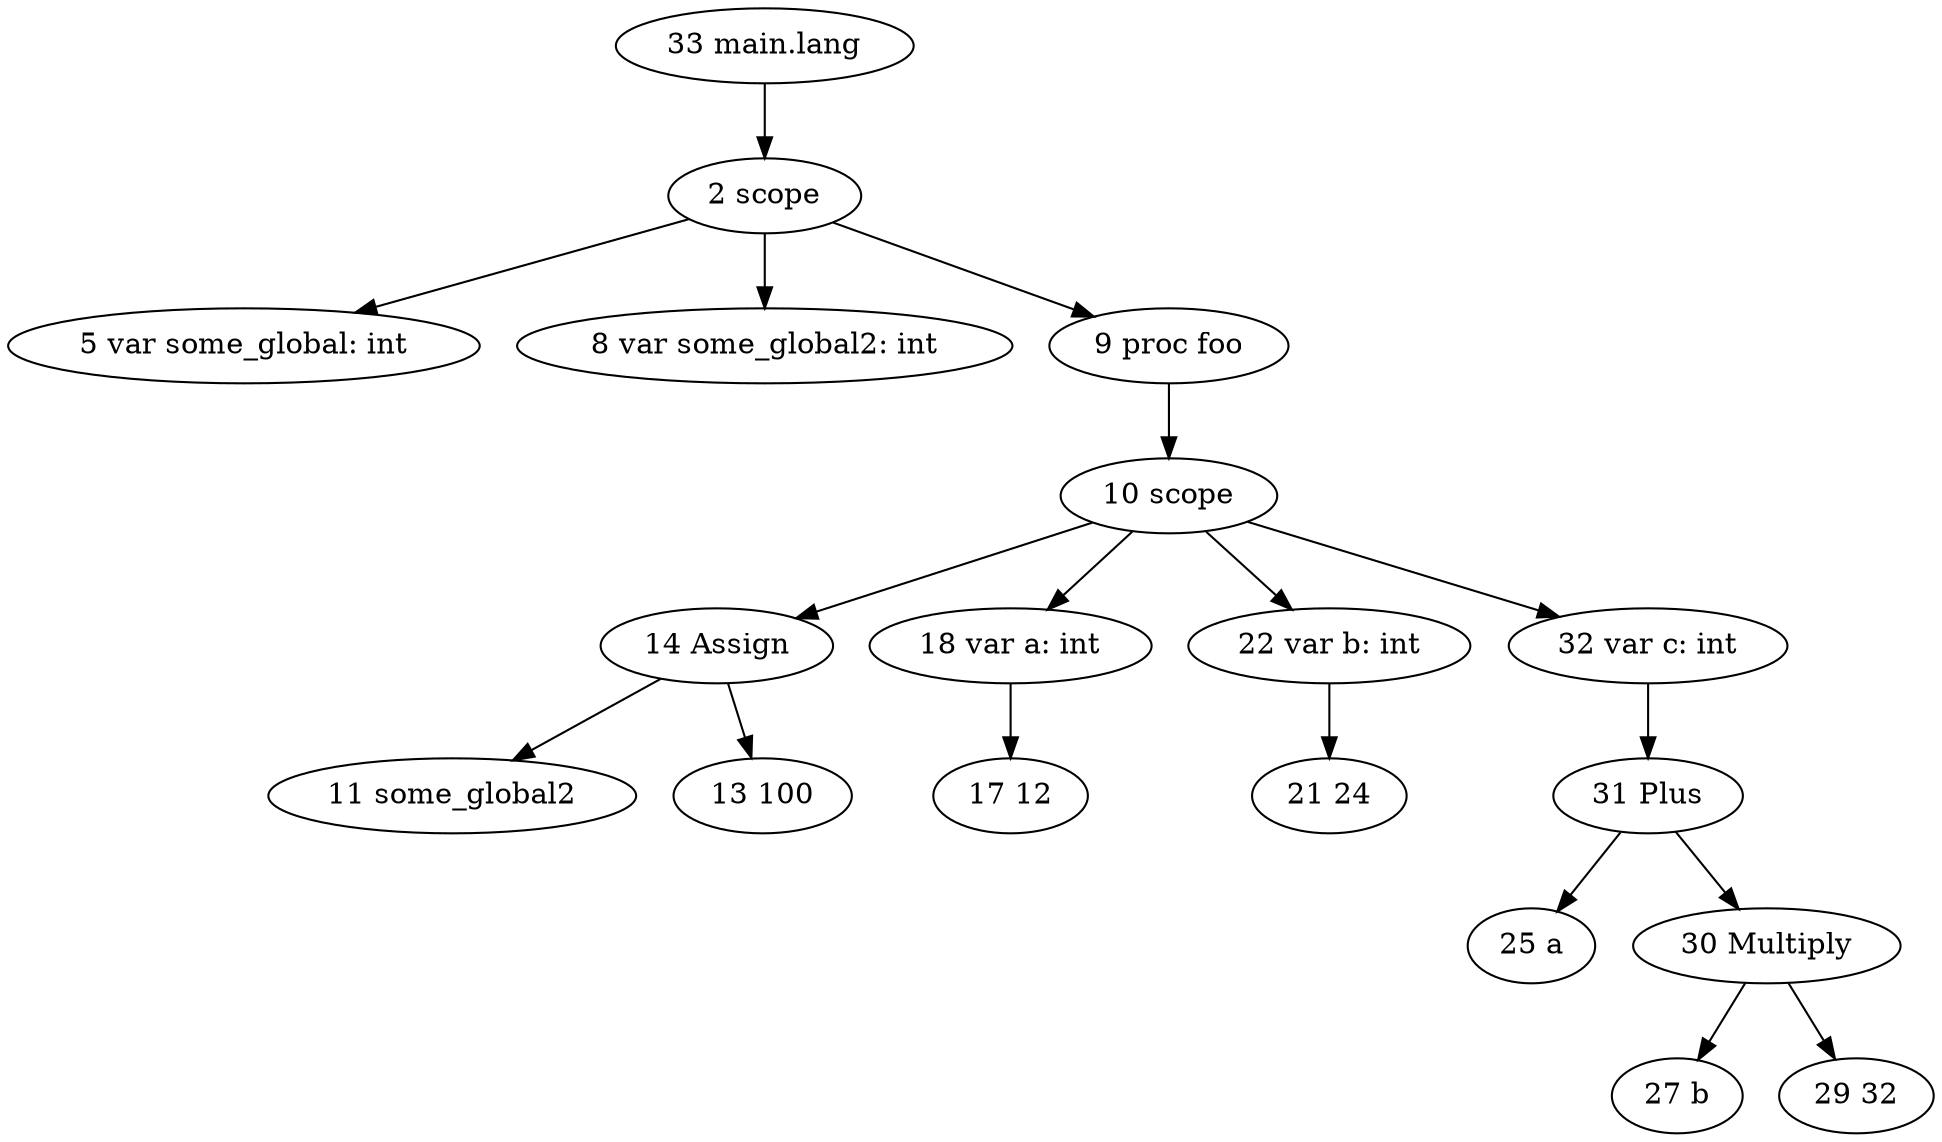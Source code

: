 digraph g {
    "33 main.lang" -> "2 scope"
    "2 scope" -> "5 var some_global: int"
    "2 scope" -> "8 var some_global2: int"
    "2 scope" -> "9 proc foo"
    "9 proc foo" -> "10 scope"
    "10 scope" -> "14 Assign"
    "14 Assign" -> "11 some_global2"
    "14 Assign" -> "13 100"
    "10 scope" -> "18 var a: int"
    "18 var a: int" -> "17 12"
    "10 scope" -> "22 var b: int"
    "22 var b: int" -> "21 24"
    "10 scope" -> "32 var c: int"
    "32 var c: int" -> "31 Plus"
    "31 Plus" -> "25 a"
    "31 Plus" -> "30 Multiply"
    "30 Multiply" -> "27 b"
    "30 Multiply" -> "29 32"
}